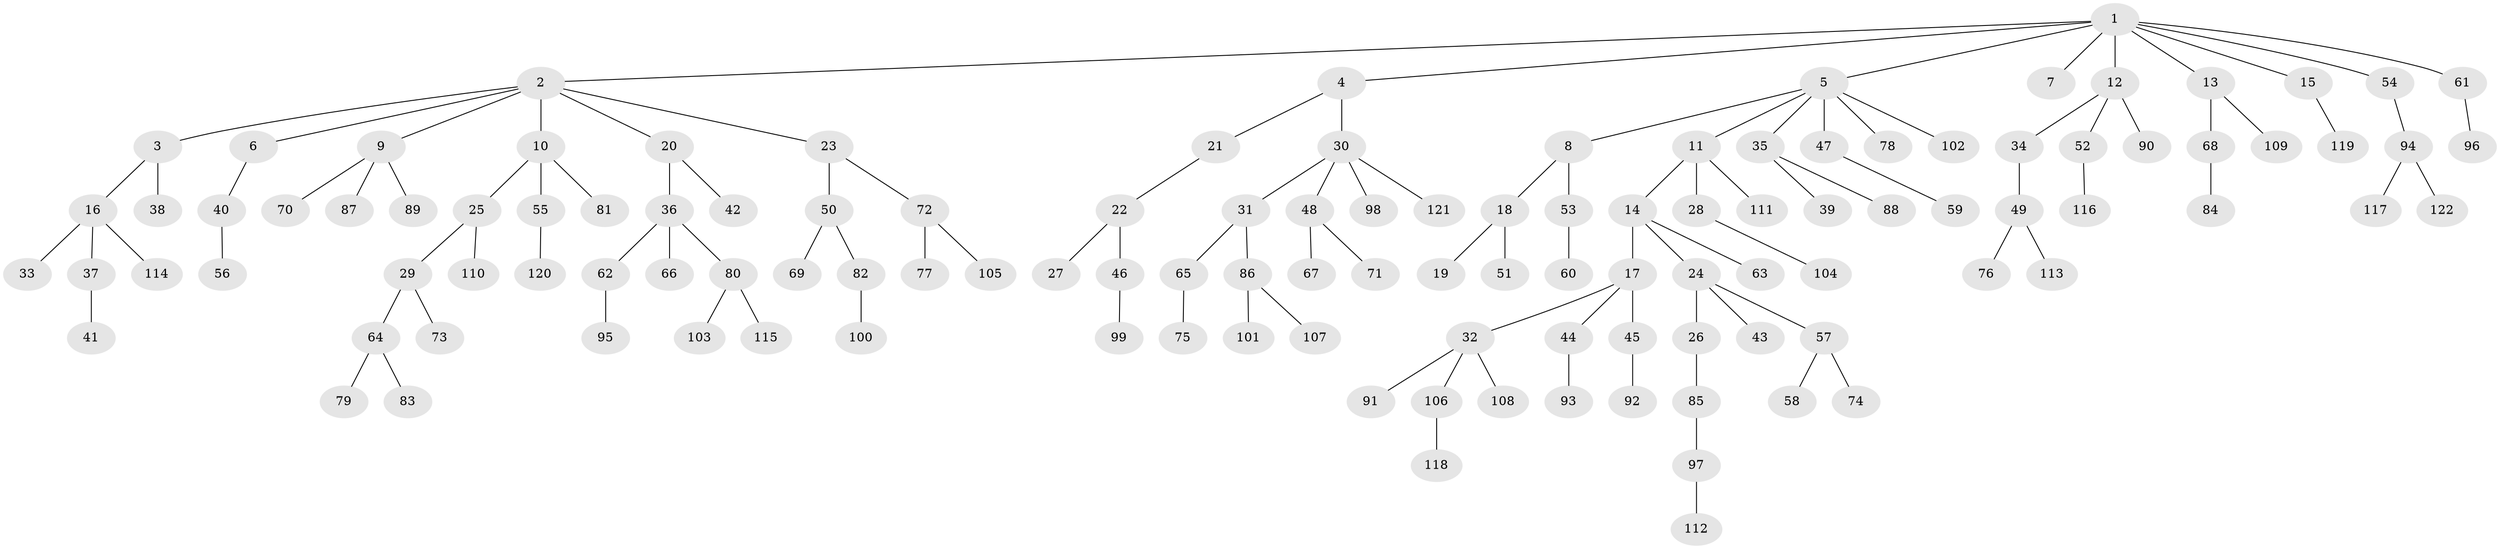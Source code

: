 // coarse degree distribution, {2: 0.13114754098360656, 1: 0.7704918032786885, 5: 0.03278688524590164, 6: 0.01639344262295082, 3: 0.01639344262295082, 22: 0.01639344262295082, 16: 0.01639344262295082}
// Generated by graph-tools (version 1.1) at 2025/56/03/04/25 21:56:55]
// undirected, 122 vertices, 121 edges
graph export_dot {
graph [start="1"]
  node [color=gray90,style=filled];
  1;
  2;
  3;
  4;
  5;
  6;
  7;
  8;
  9;
  10;
  11;
  12;
  13;
  14;
  15;
  16;
  17;
  18;
  19;
  20;
  21;
  22;
  23;
  24;
  25;
  26;
  27;
  28;
  29;
  30;
  31;
  32;
  33;
  34;
  35;
  36;
  37;
  38;
  39;
  40;
  41;
  42;
  43;
  44;
  45;
  46;
  47;
  48;
  49;
  50;
  51;
  52;
  53;
  54;
  55;
  56;
  57;
  58;
  59;
  60;
  61;
  62;
  63;
  64;
  65;
  66;
  67;
  68;
  69;
  70;
  71;
  72;
  73;
  74;
  75;
  76;
  77;
  78;
  79;
  80;
  81;
  82;
  83;
  84;
  85;
  86;
  87;
  88;
  89;
  90;
  91;
  92;
  93;
  94;
  95;
  96;
  97;
  98;
  99;
  100;
  101;
  102;
  103;
  104;
  105;
  106;
  107;
  108;
  109;
  110;
  111;
  112;
  113;
  114;
  115;
  116;
  117;
  118;
  119;
  120;
  121;
  122;
  1 -- 2;
  1 -- 4;
  1 -- 5;
  1 -- 7;
  1 -- 12;
  1 -- 13;
  1 -- 15;
  1 -- 54;
  1 -- 61;
  2 -- 3;
  2 -- 6;
  2 -- 9;
  2 -- 10;
  2 -- 20;
  2 -- 23;
  3 -- 16;
  3 -- 38;
  4 -- 21;
  4 -- 30;
  5 -- 8;
  5 -- 11;
  5 -- 35;
  5 -- 47;
  5 -- 78;
  5 -- 102;
  6 -- 40;
  8 -- 18;
  8 -- 53;
  9 -- 70;
  9 -- 87;
  9 -- 89;
  10 -- 25;
  10 -- 55;
  10 -- 81;
  11 -- 14;
  11 -- 28;
  11 -- 111;
  12 -- 34;
  12 -- 52;
  12 -- 90;
  13 -- 68;
  13 -- 109;
  14 -- 17;
  14 -- 24;
  14 -- 63;
  15 -- 119;
  16 -- 33;
  16 -- 37;
  16 -- 114;
  17 -- 32;
  17 -- 44;
  17 -- 45;
  18 -- 19;
  18 -- 51;
  20 -- 36;
  20 -- 42;
  21 -- 22;
  22 -- 27;
  22 -- 46;
  23 -- 50;
  23 -- 72;
  24 -- 26;
  24 -- 43;
  24 -- 57;
  25 -- 29;
  25 -- 110;
  26 -- 85;
  28 -- 104;
  29 -- 64;
  29 -- 73;
  30 -- 31;
  30 -- 48;
  30 -- 98;
  30 -- 121;
  31 -- 65;
  31 -- 86;
  32 -- 91;
  32 -- 106;
  32 -- 108;
  34 -- 49;
  35 -- 39;
  35 -- 88;
  36 -- 62;
  36 -- 66;
  36 -- 80;
  37 -- 41;
  40 -- 56;
  44 -- 93;
  45 -- 92;
  46 -- 99;
  47 -- 59;
  48 -- 67;
  48 -- 71;
  49 -- 76;
  49 -- 113;
  50 -- 69;
  50 -- 82;
  52 -- 116;
  53 -- 60;
  54 -- 94;
  55 -- 120;
  57 -- 58;
  57 -- 74;
  61 -- 96;
  62 -- 95;
  64 -- 79;
  64 -- 83;
  65 -- 75;
  68 -- 84;
  72 -- 77;
  72 -- 105;
  80 -- 103;
  80 -- 115;
  82 -- 100;
  85 -- 97;
  86 -- 101;
  86 -- 107;
  94 -- 117;
  94 -- 122;
  97 -- 112;
  106 -- 118;
}
